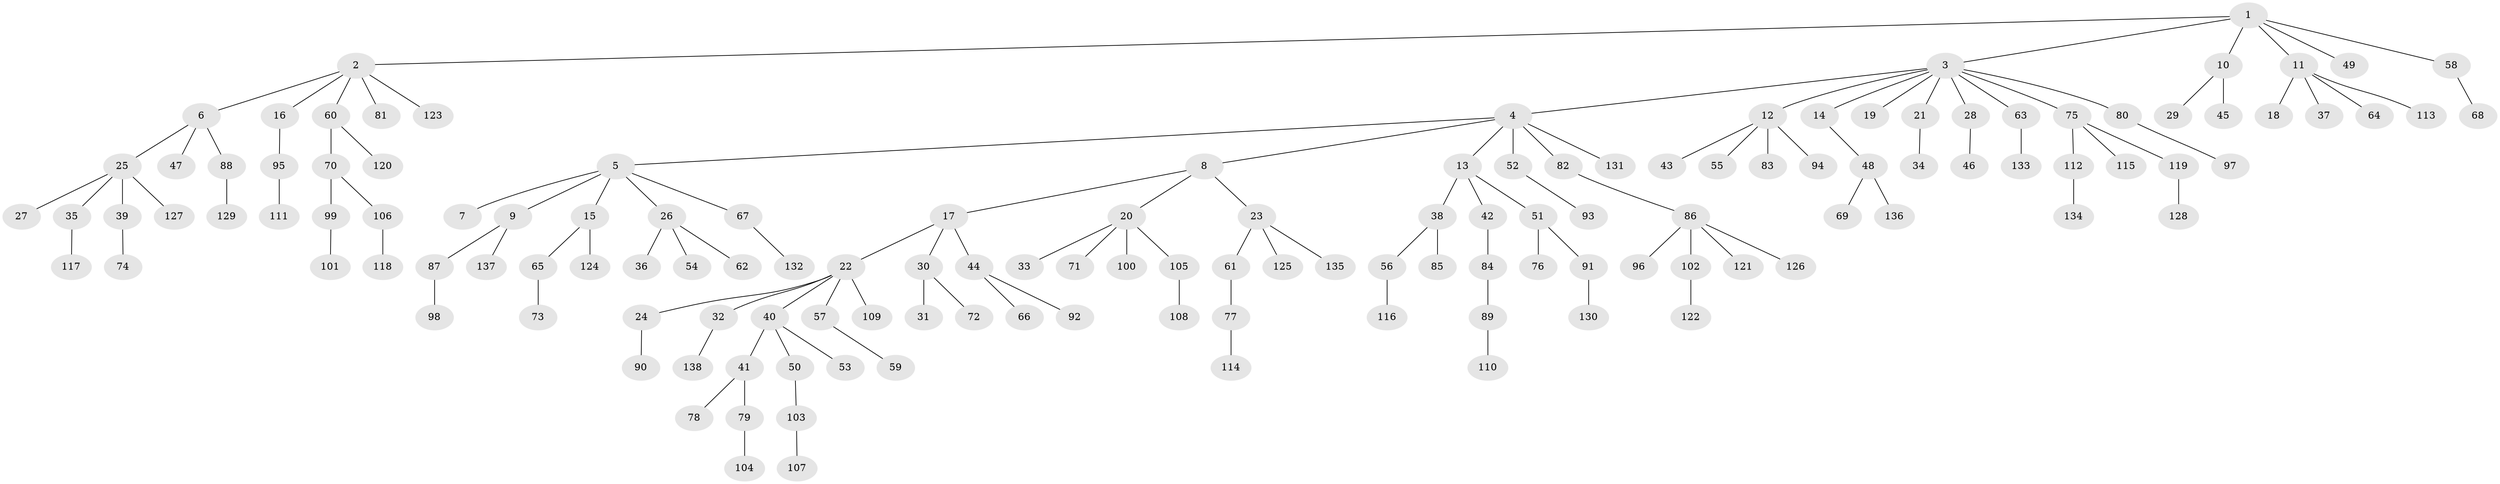 // coarse degree distribution, {5: 0.03508771929824561, 4: 0.10526315789473684, 8: 0.017543859649122806, 2: 0.24561403508771928, 1: 0.5263157894736842, 3: 0.07017543859649122}
// Generated by graph-tools (version 1.1) at 2025/51/03/04/25 22:51:36]
// undirected, 138 vertices, 137 edges
graph export_dot {
  node [color=gray90,style=filled];
  1;
  2;
  3;
  4;
  5;
  6;
  7;
  8;
  9;
  10;
  11;
  12;
  13;
  14;
  15;
  16;
  17;
  18;
  19;
  20;
  21;
  22;
  23;
  24;
  25;
  26;
  27;
  28;
  29;
  30;
  31;
  32;
  33;
  34;
  35;
  36;
  37;
  38;
  39;
  40;
  41;
  42;
  43;
  44;
  45;
  46;
  47;
  48;
  49;
  50;
  51;
  52;
  53;
  54;
  55;
  56;
  57;
  58;
  59;
  60;
  61;
  62;
  63;
  64;
  65;
  66;
  67;
  68;
  69;
  70;
  71;
  72;
  73;
  74;
  75;
  76;
  77;
  78;
  79;
  80;
  81;
  82;
  83;
  84;
  85;
  86;
  87;
  88;
  89;
  90;
  91;
  92;
  93;
  94;
  95;
  96;
  97;
  98;
  99;
  100;
  101;
  102;
  103;
  104;
  105;
  106;
  107;
  108;
  109;
  110;
  111;
  112;
  113;
  114;
  115;
  116;
  117;
  118;
  119;
  120;
  121;
  122;
  123;
  124;
  125;
  126;
  127;
  128;
  129;
  130;
  131;
  132;
  133;
  134;
  135;
  136;
  137;
  138;
  1 -- 2;
  1 -- 3;
  1 -- 10;
  1 -- 11;
  1 -- 49;
  1 -- 58;
  2 -- 6;
  2 -- 16;
  2 -- 60;
  2 -- 81;
  2 -- 123;
  3 -- 4;
  3 -- 12;
  3 -- 14;
  3 -- 19;
  3 -- 21;
  3 -- 28;
  3 -- 63;
  3 -- 75;
  3 -- 80;
  4 -- 5;
  4 -- 8;
  4 -- 13;
  4 -- 52;
  4 -- 82;
  4 -- 131;
  5 -- 7;
  5 -- 9;
  5 -- 15;
  5 -- 26;
  5 -- 67;
  6 -- 25;
  6 -- 47;
  6 -- 88;
  8 -- 17;
  8 -- 20;
  8 -- 23;
  9 -- 87;
  9 -- 137;
  10 -- 29;
  10 -- 45;
  11 -- 18;
  11 -- 37;
  11 -- 64;
  11 -- 113;
  12 -- 43;
  12 -- 55;
  12 -- 83;
  12 -- 94;
  13 -- 38;
  13 -- 42;
  13 -- 51;
  14 -- 48;
  15 -- 65;
  15 -- 124;
  16 -- 95;
  17 -- 22;
  17 -- 30;
  17 -- 44;
  20 -- 33;
  20 -- 71;
  20 -- 100;
  20 -- 105;
  21 -- 34;
  22 -- 24;
  22 -- 32;
  22 -- 40;
  22 -- 57;
  22 -- 109;
  23 -- 61;
  23 -- 125;
  23 -- 135;
  24 -- 90;
  25 -- 27;
  25 -- 35;
  25 -- 39;
  25 -- 127;
  26 -- 36;
  26 -- 54;
  26 -- 62;
  28 -- 46;
  30 -- 31;
  30 -- 72;
  32 -- 138;
  35 -- 117;
  38 -- 56;
  38 -- 85;
  39 -- 74;
  40 -- 41;
  40 -- 50;
  40 -- 53;
  41 -- 78;
  41 -- 79;
  42 -- 84;
  44 -- 66;
  44 -- 92;
  48 -- 69;
  48 -- 136;
  50 -- 103;
  51 -- 76;
  51 -- 91;
  52 -- 93;
  56 -- 116;
  57 -- 59;
  58 -- 68;
  60 -- 70;
  60 -- 120;
  61 -- 77;
  63 -- 133;
  65 -- 73;
  67 -- 132;
  70 -- 99;
  70 -- 106;
  75 -- 112;
  75 -- 115;
  75 -- 119;
  77 -- 114;
  79 -- 104;
  80 -- 97;
  82 -- 86;
  84 -- 89;
  86 -- 96;
  86 -- 102;
  86 -- 121;
  86 -- 126;
  87 -- 98;
  88 -- 129;
  89 -- 110;
  91 -- 130;
  95 -- 111;
  99 -- 101;
  102 -- 122;
  103 -- 107;
  105 -- 108;
  106 -- 118;
  112 -- 134;
  119 -- 128;
}
